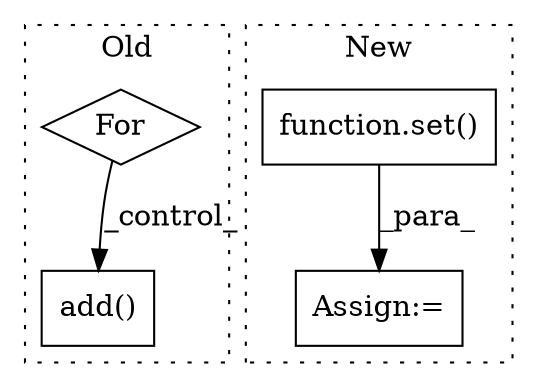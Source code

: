 digraph G {
subgraph cluster0 {
1 [label="add()" a="75" s="3905,3927" l="14,1" shape="box"];
4 [label="For" a="107" s="3460,3515" l="4,151" shape="diamond"];
label = "Old";
style="dotted";
}
subgraph cluster1 {
2 [label="function.set()" a="75" s="2913" l="5" shape="box"];
3 [label="Assign:=" a="68" s="2899" l="14" shape="box"];
label = "New";
style="dotted";
}
2 -> 3 [label="_para_"];
4 -> 1 [label="_control_"];
}